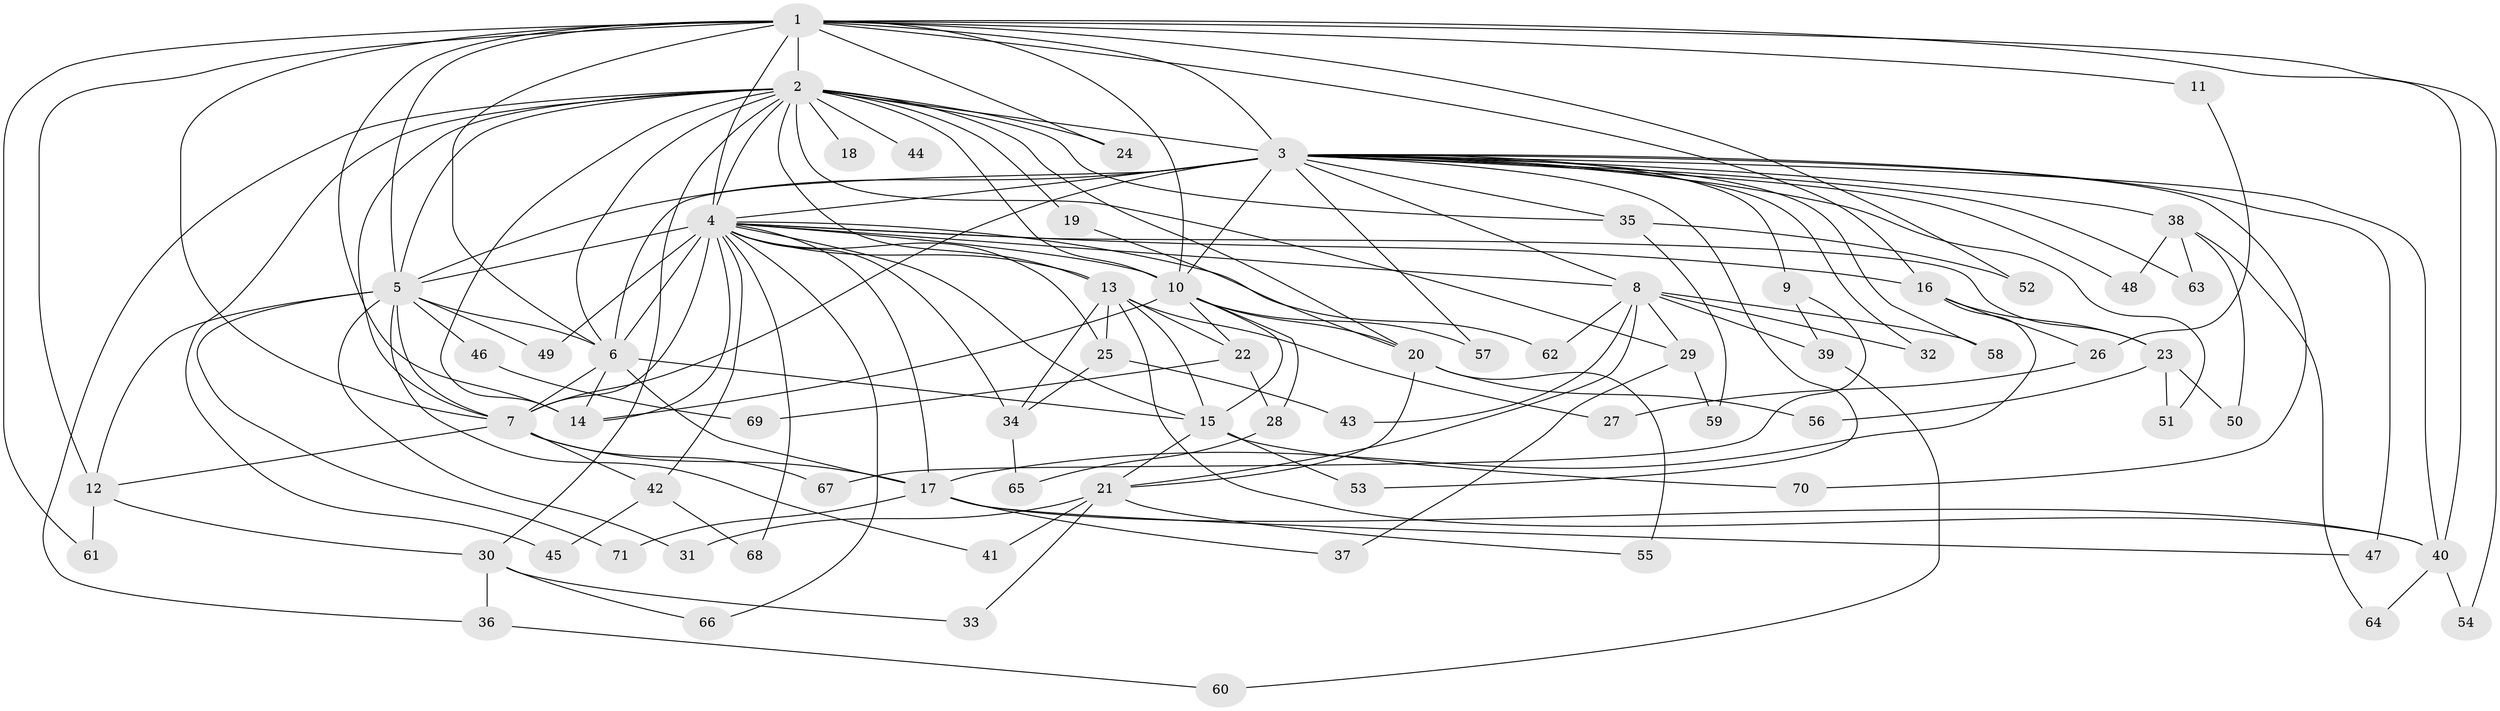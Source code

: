 // original degree distribution, {13: 0.017094017094017096, 20: 0.008547008547008548, 21: 0.017094017094017096, 19: 0.017094017094017096, 24: 0.008547008547008548, 29: 0.008547008547008548, 17: 0.008547008547008548, 3: 0.1452991452991453, 9: 0.008547008547008548, 4: 0.10256410256410256, 15: 0.008547008547008548, 5: 0.07692307692307693, 2: 0.5384615384615384, 8: 0.008547008547008548, 7: 0.017094017094017096, 6: 0.008547008547008548}
// Generated by graph-tools (version 1.1) at 2025/49/03/04/25 22:49:24]
// undirected, 71 vertices, 157 edges
graph export_dot {
  node [color=gray90,style=filled];
  1;
  2;
  3;
  4;
  5;
  6;
  7;
  8;
  9;
  10;
  11;
  12;
  13;
  14;
  15;
  16;
  17;
  18;
  19;
  20;
  21;
  22;
  23;
  24;
  25;
  26;
  27;
  28;
  29;
  30;
  31;
  32;
  33;
  34;
  35;
  36;
  37;
  38;
  39;
  40;
  41;
  42;
  43;
  44;
  45;
  46;
  47;
  48;
  49;
  50;
  51;
  52;
  53;
  54;
  55;
  56;
  57;
  58;
  59;
  60;
  61;
  62;
  63;
  64;
  65;
  66;
  67;
  68;
  69;
  70;
  71;
  1 -- 2 [weight=4.0];
  1 -- 3 [weight=4.0];
  1 -- 4 [weight=2.0];
  1 -- 5 [weight=3.0];
  1 -- 6 [weight=3.0];
  1 -- 7 [weight=2.0];
  1 -- 10 [weight=2.0];
  1 -- 11 [weight=1.0];
  1 -- 12 [weight=1.0];
  1 -- 14 [weight=1.0];
  1 -- 16 [weight=1.0];
  1 -- 24 [weight=1.0];
  1 -- 40 [weight=1.0];
  1 -- 52 [weight=1.0];
  1 -- 54 [weight=1.0];
  1 -- 61 [weight=1.0];
  2 -- 3 [weight=4.0];
  2 -- 4 [weight=6.0];
  2 -- 5 [weight=2.0];
  2 -- 6 [weight=2.0];
  2 -- 7 [weight=2.0];
  2 -- 10 [weight=5.0];
  2 -- 13 [weight=1.0];
  2 -- 14 [weight=1.0];
  2 -- 18 [weight=2.0];
  2 -- 19 [weight=2.0];
  2 -- 20 [weight=1.0];
  2 -- 24 [weight=1.0];
  2 -- 29 [weight=1.0];
  2 -- 30 [weight=1.0];
  2 -- 35 [weight=1.0];
  2 -- 36 [weight=1.0];
  2 -- 44 [weight=2.0];
  2 -- 45 [weight=1.0];
  3 -- 4 [weight=2.0];
  3 -- 5 [weight=2.0];
  3 -- 6 [weight=3.0];
  3 -- 7 [weight=2.0];
  3 -- 8 [weight=1.0];
  3 -- 9 [weight=1.0];
  3 -- 10 [weight=3.0];
  3 -- 32 [weight=1.0];
  3 -- 35 [weight=1.0];
  3 -- 38 [weight=2.0];
  3 -- 40 [weight=1.0];
  3 -- 47 [weight=1.0];
  3 -- 48 [weight=1.0];
  3 -- 51 [weight=1.0];
  3 -- 53 [weight=1.0];
  3 -- 57 [weight=1.0];
  3 -- 58 [weight=1.0];
  3 -- 63 [weight=1.0];
  3 -- 70 [weight=1.0];
  4 -- 5 [weight=2.0];
  4 -- 6 [weight=14.0];
  4 -- 7 [weight=3.0];
  4 -- 8 [weight=1.0];
  4 -- 10 [weight=1.0];
  4 -- 13 [weight=1.0];
  4 -- 14 [weight=1.0];
  4 -- 15 [weight=2.0];
  4 -- 16 [weight=1.0];
  4 -- 17 [weight=1.0];
  4 -- 23 [weight=1.0];
  4 -- 25 [weight=1.0];
  4 -- 34 [weight=1.0];
  4 -- 42 [weight=1.0];
  4 -- 49 [weight=1.0];
  4 -- 62 [weight=1.0];
  4 -- 66 [weight=1.0];
  4 -- 68 [weight=1.0];
  5 -- 6 [weight=1.0];
  5 -- 7 [weight=2.0];
  5 -- 12 [weight=1.0];
  5 -- 31 [weight=1.0];
  5 -- 41 [weight=1.0];
  5 -- 46 [weight=1.0];
  5 -- 49 [weight=1.0];
  5 -- 71 [weight=1.0];
  6 -- 7 [weight=1.0];
  6 -- 14 [weight=3.0];
  6 -- 15 [weight=1.0];
  6 -- 17 [weight=1.0];
  7 -- 12 [weight=1.0];
  7 -- 17 [weight=2.0];
  7 -- 42 [weight=1.0];
  7 -- 67 [weight=1.0];
  8 -- 21 [weight=1.0];
  8 -- 29 [weight=1.0];
  8 -- 32 [weight=1.0];
  8 -- 39 [weight=1.0];
  8 -- 43 [weight=1.0];
  8 -- 58 [weight=1.0];
  8 -- 62 [weight=1.0];
  9 -- 39 [weight=1.0];
  9 -- 67 [weight=1.0];
  10 -- 14 [weight=1.0];
  10 -- 15 [weight=1.0];
  10 -- 20 [weight=1.0];
  10 -- 22 [weight=1.0];
  10 -- 28 [weight=1.0];
  10 -- 57 [weight=1.0];
  11 -- 26 [weight=1.0];
  12 -- 30 [weight=1.0];
  12 -- 61 [weight=1.0];
  13 -- 15 [weight=1.0];
  13 -- 22 [weight=1.0];
  13 -- 25 [weight=1.0];
  13 -- 27 [weight=1.0];
  13 -- 34 [weight=1.0];
  13 -- 40 [weight=1.0];
  15 -- 21 [weight=1.0];
  15 -- 53 [weight=1.0];
  15 -- 70 [weight=1.0];
  16 -- 17 [weight=1.0];
  16 -- 23 [weight=1.0];
  16 -- 26 [weight=1.0];
  17 -- 37 [weight=1.0];
  17 -- 40 [weight=1.0];
  17 -- 47 [weight=1.0];
  17 -- 71 [weight=1.0];
  19 -- 20 [weight=2.0];
  20 -- 21 [weight=1.0];
  20 -- 55 [weight=1.0];
  20 -- 56 [weight=1.0];
  21 -- 31 [weight=1.0];
  21 -- 33 [weight=1.0];
  21 -- 41 [weight=1.0];
  21 -- 55 [weight=1.0];
  22 -- 28 [weight=1.0];
  22 -- 69 [weight=1.0];
  23 -- 50 [weight=1.0];
  23 -- 51 [weight=1.0];
  23 -- 56 [weight=1.0];
  25 -- 34 [weight=1.0];
  25 -- 43 [weight=1.0];
  26 -- 27 [weight=1.0];
  28 -- 65 [weight=1.0];
  29 -- 37 [weight=1.0];
  29 -- 59 [weight=1.0];
  30 -- 33 [weight=1.0];
  30 -- 36 [weight=1.0];
  30 -- 66 [weight=1.0];
  34 -- 65 [weight=1.0];
  35 -- 52 [weight=1.0];
  35 -- 59 [weight=1.0];
  36 -- 60 [weight=1.0];
  38 -- 48 [weight=1.0];
  38 -- 50 [weight=1.0];
  38 -- 63 [weight=1.0];
  38 -- 64 [weight=1.0];
  39 -- 60 [weight=1.0];
  40 -- 54 [weight=1.0];
  40 -- 64 [weight=1.0];
  42 -- 45 [weight=1.0];
  42 -- 68 [weight=1.0];
  46 -- 69 [weight=1.0];
}
